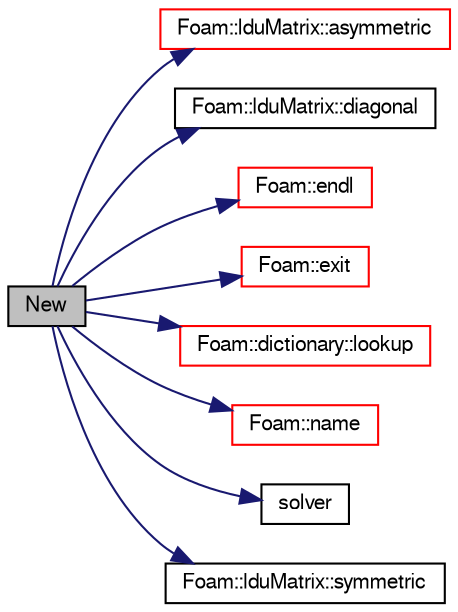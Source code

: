 digraph "New"
{
  bgcolor="transparent";
  edge [fontname="FreeSans",fontsize="10",labelfontname="FreeSans",labelfontsize="10"];
  node [fontname="FreeSans",fontsize="10",shape=record];
  rankdir="LR";
  Node17 [label="New",height=0.2,width=0.4,color="black", fillcolor="grey75", style="filled", fontcolor="black"];
  Node17 -> Node18 [color="midnightblue",fontsize="10",style="solid",fontname="FreeSans"];
  Node18 [label="Foam::lduMatrix::asymmetric",height=0.2,width=0.4,color="red",URL="$a26882.html#aff45003a4c4226b1f6f4e5e24d382e03"];
  Node17 -> Node104 [color="midnightblue",fontsize="10",style="solid",fontname="FreeSans"];
  Node104 [label="Foam::lduMatrix::diagonal",height=0.2,width=0.4,color="black",URL="$a26882.html#a07795eb142354cdea3eb82dabf695491"];
  Node17 -> Node53 [color="midnightblue",fontsize="10",style="solid",fontname="FreeSans"];
  Node53 [label="Foam::endl",height=0.2,width=0.4,color="red",URL="$a21124.html#a2db8fe02a0d3909e9351bb4275b23ce4",tooltip="Add newline and flush stream. "];
  Node17 -> Node44 [color="midnightblue",fontsize="10",style="solid",fontname="FreeSans"];
  Node44 [label="Foam::exit",height=0.2,width=0.4,color="red",URL="$a21124.html#a06ca7250d8e89caf05243ec094843642"];
  Node17 -> Node108 [color="midnightblue",fontsize="10",style="solid",fontname="FreeSans"];
  Node108 [label="Foam::dictionary::lookup",height=0.2,width=0.4,color="red",URL="$a26014.html#a6a0727fa523e48977e27348663def509",tooltip="Find and return an entry data stream. "];
  Node17 -> Node236 [color="midnightblue",fontsize="10",style="solid",fontname="FreeSans"];
  Node236 [label="Foam::name",height=0.2,width=0.4,color="red",URL="$a21124.html#adcb0df2bd4953cb6bb390272d8263c3a",tooltip="Return a string representation of a complex. "];
  Node17 -> Node356 [color="midnightblue",fontsize="10",style="solid",fontname="FreeSans"];
  Node356 [label="solver",height=0.2,width=0.4,color="black",URL="$a26886.html#a195b2fe01229c4b36075af6ac2955896"];
  Node17 -> Node102 [color="midnightblue",fontsize="10",style="solid",fontname="FreeSans"];
  Node102 [label="Foam::lduMatrix::symmetric",height=0.2,width=0.4,color="black",URL="$a26882.html#a054885c66384c7bbfc59b9916d5be00f"];
}

